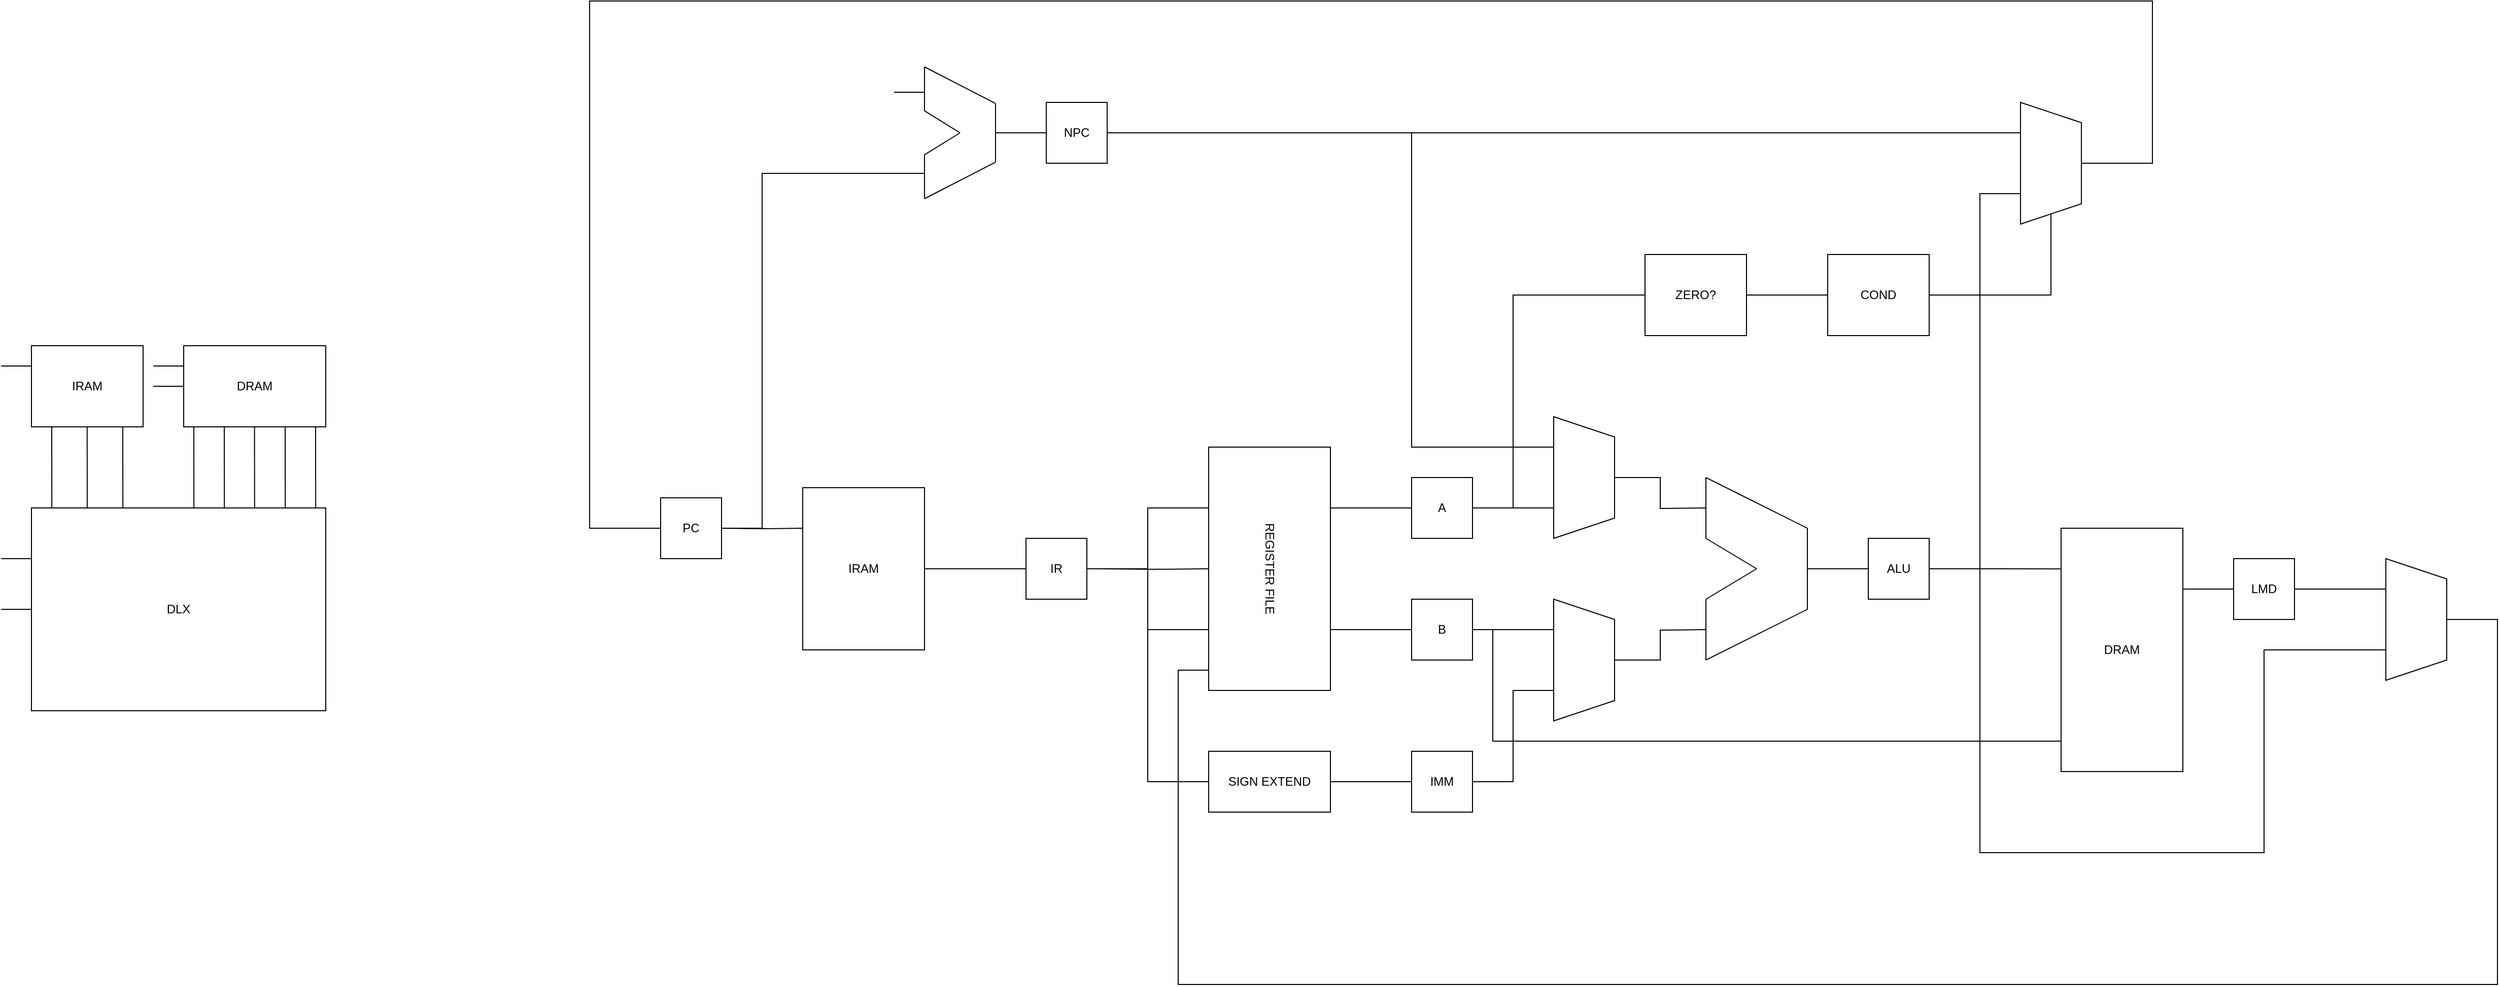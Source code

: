 <mxfile version="13.7.1" type="github"><diagram id="jrDMd2VkX8Fc1aG8_HDz" name="Page-1"><mxGraphModel dx="1796" dy="1690" grid="1" gridSize="10" guides="1" tooltips="1" connect="1" arrows="1" fold="1" page="1" pageScale="1" pageWidth="850" pageHeight="1100" math="0" shadow="0"><root><mxCell id="0"/><mxCell id="1" parent="0"/><mxCell id="dThmx-n3adpbhEAnUbLH-11" style="edgeStyle=orthogonalEdgeStyle;rounded=0;orthogonalLoop=1;jettySize=auto;html=1;entryX=0;entryY=0.25;entryDx=0;entryDy=0;endArrow=none;endFill=0;" parent="1" target="dThmx-n3adpbhEAnUbLH-4" edge="1"><mxGeometry relative="1" as="geometry"><mxPoint x="-830" y="230" as="sourcePoint"/></mxGeometry></mxCell><mxCell id="dThmx-n3adpbhEAnUbLH-12" style="edgeStyle=orthogonalEdgeStyle;rounded=0;orthogonalLoop=1;jettySize=auto;html=1;entryX=0;entryY=0.5;entryDx=0;entryDy=0;endArrow=none;endFill=0;" parent="1" target="dThmx-n3adpbhEAnUbLH-4" edge="1"><mxGeometry relative="1" as="geometry"><mxPoint x="-830" y="280" as="sourcePoint"/></mxGeometry></mxCell><mxCell id="dThmx-n3adpbhEAnUbLH-4" value="DLX" style="rounded=0;whiteSpace=wrap;html=1;" parent="1" vertex="1"><mxGeometry x="-800" y="180" width="290" height="200" as="geometry"/></mxCell><mxCell id="dThmx-n3adpbhEAnUbLH-5" value="IRAM" style="rounded=0;whiteSpace=wrap;html=1;rotation=0;" parent="1" vertex="1"><mxGeometry x="-800" y="20" width="110" height="80" as="geometry"/></mxCell><mxCell id="dThmx-n3adpbhEAnUbLH-15" style="edgeStyle=orthogonalEdgeStyle;rounded=0;orthogonalLoop=1;jettySize=auto;html=1;exitX=0;exitY=0.25;exitDx=0;exitDy=0;entryX=0;entryY=0.25;entryDx=0;entryDy=0;endArrow=none;endFill=0;" parent="1" target="dThmx-n3adpbhEAnUbLH-6" edge="1"><mxGeometry relative="1" as="geometry"><mxPoint x="-680" y="40" as="sourcePoint"/></mxGeometry></mxCell><mxCell id="dThmx-n3adpbhEAnUbLH-16" style="edgeStyle=orthogonalEdgeStyle;rounded=0;orthogonalLoop=1;jettySize=auto;html=1;exitX=0;exitY=0.5;exitDx=0;exitDy=0;entryX=0;entryY=0.5;entryDx=0;entryDy=0;endArrow=none;endFill=0;" parent="1" target="dThmx-n3adpbhEAnUbLH-6" edge="1"><mxGeometry relative="1" as="geometry"><mxPoint x="-680" y="60" as="sourcePoint"/></mxGeometry></mxCell><mxCell id="dThmx-n3adpbhEAnUbLH-6" value="DRAM" style="rounded=0;whiteSpace=wrap;html=1;rotation=0;" parent="1" vertex="1"><mxGeometry x="-650" y="20" width="140" height="80" as="geometry"/></mxCell><mxCell id="dThmx-n3adpbhEAnUbLH-26" style="edgeStyle=orthogonalEdgeStyle;rounded=0;orthogonalLoop=1;jettySize=auto;html=1;exitX=0.158;exitY=1;exitDx=0;exitDy=0;entryX=0.068;entryY=0;entryDx=0;entryDy=0;entryPerimeter=0;endArrow=none;endFill=0;exitPerimeter=0;" parent="1" edge="1"><mxGeometry relative="1" as="geometry"><mxPoint x="-640" y="100" as="sourcePoint"/><mxPoint x="-639.92" y="180" as="targetPoint"/><Array as="points"><mxPoint x="-640" y="120"/><mxPoint x="-640" y="120"/></Array></mxGeometry></mxCell><mxCell id="dThmx-n3adpbhEAnUbLH-27" style="edgeStyle=orthogonalEdgeStyle;rounded=0;orthogonalLoop=1;jettySize=auto;html=1;exitX=0.158;exitY=1;exitDx=0;exitDy=0;entryX=0.068;entryY=0;entryDx=0;entryDy=0;entryPerimeter=0;endArrow=none;endFill=0;exitPerimeter=0;" parent="1" edge="1"><mxGeometry relative="1" as="geometry"><mxPoint x="-610" y="100" as="sourcePoint"/><mxPoint x="-609.92" y="180" as="targetPoint"/><Array as="points"><mxPoint x="-610" y="120"/><mxPoint x="-610" y="120"/></Array></mxGeometry></mxCell><mxCell id="dThmx-n3adpbhEAnUbLH-28" style="edgeStyle=orthogonalEdgeStyle;rounded=0;orthogonalLoop=1;jettySize=auto;html=1;exitX=0.158;exitY=1;exitDx=0;exitDy=0;entryX=0.068;entryY=0;entryDx=0;entryDy=0;entryPerimeter=0;endArrow=none;endFill=0;exitPerimeter=0;" parent="1" edge="1"><mxGeometry relative="1" as="geometry"><mxPoint x="-580.2" y="100" as="sourcePoint"/><mxPoint x="-580.12" y="180" as="targetPoint"/><Array as="points"><mxPoint x="-580.2" y="120"/><mxPoint x="-580.2" y="120"/></Array></mxGeometry></mxCell><mxCell id="dThmx-n3adpbhEAnUbLH-29" style="edgeStyle=orthogonalEdgeStyle;rounded=0;orthogonalLoop=1;jettySize=auto;html=1;exitX=0.158;exitY=1;exitDx=0;exitDy=0;entryX=0.068;entryY=0;entryDx=0;entryDy=0;entryPerimeter=0;endArrow=none;endFill=0;exitPerimeter=0;" parent="1" edge="1"><mxGeometry relative="1" as="geometry"><mxPoint x="-550" y="100" as="sourcePoint"/><mxPoint x="-549.92" y="180" as="targetPoint"/><Array as="points"><mxPoint x="-550" y="120"/><mxPoint x="-550" y="120"/></Array></mxGeometry></mxCell><mxCell id="dThmx-n3adpbhEAnUbLH-30" style="edgeStyle=orthogonalEdgeStyle;rounded=0;orthogonalLoop=1;jettySize=auto;html=1;exitX=0.158;exitY=1;exitDx=0;exitDy=0;entryX=0.068;entryY=0;entryDx=0;entryDy=0;entryPerimeter=0;endArrow=none;endFill=0;exitPerimeter=0;" parent="1" edge="1"><mxGeometry relative="1" as="geometry"><mxPoint x="-520" y="100" as="sourcePoint"/><mxPoint x="-519.92" y="180" as="targetPoint"/><Array as="points"><mxPoint x="-520" y="120"/><mxPoint x="-520" y="120"/></Array></mxGeometry></mxCell><mxCell id="dThmx-n3adpbhEAnUbLH-37" style="edgeStyle=orthogonalEdgeStyle;rounded=0;orthogonalLoop=1;jettySize=auto;html=1;exitX=0.158;exitY=1;exitDx=0;exitDy=0;entryX=0.068;entryY=0;entryDx=0;entryDy=0;entryPerimeter=0;endArrow=none;endFill=0;exitPerimeter=0;" parent="1" edge="1"><mxGeometry relative="1" as="geometry"><mxPoint x="-780" y="100" as="sourcePoint"/><mxPoint x="-779.92" y="180" as="targetPoint"/><Array as="points"><mxPoint x="-780" y="120"/><mxPoint x="-780" y="120"/></Array></mxGeometry></mxCell><mxCell id="dThmx-n3adpbhEAnUbLH-38" style="edgeStyle=orthogonalEdgeStyle;rounded=0;orthogonalLoop=1;jettySize=auto;html=1;exitX=0.158;exitY=1;exitDx=0;exitDy=0;entryX=0.068;entryY=0;entryDx=0;entryDy=0;entryPerimeter=0;endArrow=none;endFill=0;exitPerimeter=0;" parent="1" edge="1"><mxGeometry relative="1" as="geometry"><mxPoint x="-710" y="100" as="sourcePoint"/><mxPoint x="-709.92" y="180" as="targetPoint"/><Array as="points"><mxPoint x="-710" y="120"/><mxPoint x="-710" y="120"/></Array></mxGeometry></mxCell><mxCell id="dThmx-n3adpbhEAnUbLH-39" style="edgeStyle=orthogonalEdgeStyle;rounded=0;orthogonalLoop=1;jettySize=auto;html=1;exitX=0.158;exitY=1;exitDx=0;exitDy=0;entryX=0.068;entryY=0;entryDx=0;entryDy=0;entryPerimeter=0;endArrow=none;endFill=0;exitPerimeter=0;" parent="1" edge="1"><mxGeometry relative="1" as="geometry"><mxPoint x="-745.12" y="100" as="sourcePoint"/><mxPoint x="-745.04" y="180" as="targetPoint"/><Array as="points"><mxPoint x="-745.12" y="120"/><mxPoint x="-745.12" y="120"/></Array></mxGeometry></mxCell><mxCell id="dThmx-n3adpbhEAnUbLH-41" style="edgeStyle=orthogonalEdgeStyle;rounded=0;orthogonalLoop=1;jettySize=auto;html=1;entryX=0;entryY=0.25;entryDx=0;entryDy=0;endArrow=none;endFill=0;" parent="1" edge="1"><mxGeometry relative="1" as="geometry"><mxPoint x="-800" y="40" as="targetPoint"/><mxPoint x="-830" y="40" as="sourcePoint"/></mxGeometry></mxCell><mxCell id="dThmx-n3adpbhEAnUbLH-45" style="edgeStyle=orthogonalEdgeStyle;rounded=0;orthogonalLoop=1;jettySize=auto;html=1;exitX=1;exitY=0.25;exitDx=0;exitDy=0;entryX=0;entryY=0.25;entryDx=0;entryDy=0;endArrow=none;endFill=0;" parent="1" target="dThmx-n3adpbhEAnUbLH-43" edge="1"><mxGeometry relative="1" as="geometry"><mxPoint x="-120" y="200" as="sourcePoint"/></mxGeometry></mxCell><mxCell id="dThmx-n3adpbhEAnUbLH-46" style="edgeStyle=orthogonalEdgeStyle;rounded=0;orthogonalLoop=1;jettySize=auto;html=1;exitX=1;exitY=0.5;exitDx=0;exitDy=0;entryX=0;entryY=0.5;entryDx=0;entryDy=0;endArrow=none;endFill=0;" parent="1" source="dThmx-n3adpbhEAnUbLH-43" target="dThmx-n3adpbhEAnUbLH-129" edge="1"><mxGeometry relative="1" as="geometry"><mxPoint x="170" y="240" as="targetPoint"/></mxGeometry></mxCell><mxCell id="dThmx-n3adpbhEAnUbLH-43" value="IRAM" style="rounded=0;whiteSpace=wrap;html=1;" parent="1" vertex="1"><mxGeometry x="-40" y="160" width="120" height="160" as="geometry"/></mxCell><mxCell id="dThmx-n3adpbhEAnUbLH-55" style="edgeStyle=orthogonalEdgeStyle;rounded=0;orthogonalLoop=1;jettySize=auto;html=1;exitX=1;exitY=0.5;exitDx=0;exitDy=0;entryX=0.25;entryY=1;entryDx=0;entryDy=0;endArrow=none;endFill=0;" parent="1" target="dThmx-n3adpbhEAnUbLH-52" edge="1"><mxGeometry relative="1" as="geometry"><mxPoint x="250" y="240" as="sourcePoint"/><Array as="points"><mxPoint x="300" y="240"/><mxPoint x="300" y="180"/></Array></mxGeometry></mxCell><mxCell id="dThmx-n3adpbhEAnUbLH-56" style="edgeStyle=orthogonalEdgeStyle;rounded=0;orthogonalLoop=1;jettySize=auto;html=1;exitX=1;exitY=0.5;exitDx=0;exitDy=0;entryX=0.5;entryY=1;entryDx=0;entryDy=0;endArrow=none;endFill=0;" parent="1" target="dThmx-n3adpbhEAnUbLH-52" edge="1"><mxGeometry relative="1" as="geometry"><mxPoint x="250" y="240" as="sourcePoint"/></mxGeometry></mxCell><mxCell id="dThmx-n3adpbhEAnUbLH-57" style="edgeStyle=orthogonalEdgeStyle;rounded=0;orthogonalLoop=1;jettySize=auto;html=1;exitX=1;exitY=0.5;exitDx=0;exitDy=0;entryX=0.75;entryY=1;entryDx=0;entryDy=0;endArrow=none;endFill=0;" parent="1" target="dThmx-n3adpbhEAnUbLH-52" edge="1"><mxGeometry relative="1" as="geometry"><mxPoint x="250" y="240" as="sourcePoint"/><Array as="points"><mxPoint x="300" y="240"/><mxPoint x="300" y="300"/></Array></mxGeometry></mxCell><mxCell id="dThmx-n3adpbhEAnUbLH-58" style="edgeStyle=orthogonalEdgeStyle;rounded=0;orthogonalLoop=1;jettySize=auto;html=1;exitX=1;exitY=0.5;exitDx=0;exitDy=0;entryX=0;entryY=0.5;entryDx=0;entryDy=0;endArrow=none;endFill=0;" parent="1" source="dThmx-n3adpbhEAnUbLH-129" target="dThmx-n3adpbhEAnUbLH-54" edge="1"><mxGeometry relative="1" as="geometry"><mxPoint x="250" y="240" as="sourcePoint"/><Array as="points"><mxPoint x="300" y="240"/><mxPoint x="300" y="450"/></Array></mxGeometry></mxCell><mxCell id="dThmx-n3adpbhEAnUbLH-48" style="edgeStyle=orthogonalEdgeStyle;rounded=0;orthogonalLoop=1;jettySize=auto;html=1;endArrow=none;endFill=0;" parent="1" edge="1"><mxGeometry relative="1" as="geometry"><mxPoint x="50" y="-230" as="targetPoint"/><mxPoint x="80" y="-230" as="sourcePoint"/></mxGeometry></mxCell><mxCell id="dThmx-n3adpbhEAnUbLH-64" style="edgeStyle=orthogonalEdgeStyle;rounded=0;orthogonalLoop=1;jettySize=auto;html=1;exitX=0.75;exitY=0;exitDx=0;exitDy=0;entryX=0;entryY=0.5;entryDx=0;entryDy=0;endArrow=none;endFill=0;" parent="1" source="dThmx-n3adpbhEAnUbLH-52" target="dThmx-n3adpbhEAnUbLH-60" edge="1"><mxGeometry relative="1" as="geometry"/></mxCell><mxCell id="dThmx-n3adpbhEAnUbLH-65" style="edgeStyle=orthogonalEdgeStyle;rounded=0;orthogonalLoop=1;jettySize=auto;html=1;exitX=0.25;exitY=0;exitDx=0;exitDy=0;entryX=0;entryY=0.5;entryDx=0;entryDy=0;endArrow=none;endFill=0;" parent="1" source="dThmx-n3adpbhEAnUbLH-52" target="dThmx-n3adpbhEAnUbLH-61" edge="1"><mxGeometry relative="1" as="geometry"/></mxCell><mxCell id="dThmx-n3adpbhEAnUbLH-155" style="edgeStyle=orthogonalEdgeStyle;rounded=0;orthogonalLoop=1;jettySize=auto;html=1;exitX=0.75;exitY=1;exitDx=0;exitDy=0;entryX=0.5;entryY=0;entryDx=0;entryDy=0;endArrow=none;endFill=0;" parent="1" source="dThmx-n3adpbhEAnUbLH-52" target="dThmx-n3adpbhEAnUbLH-151" edge="1"><mxGeometry relative="1" as="geometry"><Array as="points"><mxPoint x="360" y="340"/><mxPoint x="330" y="340"/><mxPoint x="330" y="650"/><mxPoint x="1630" y="650"/><mxPoint x="1630" y="290"/></Array></mxGeometry></mxCell><mxCell id="dThmx-n3adpbhEAnUbLH-52" value="REGISTER FILE" style="rounded=0;whiteSpace=wrap;html=1;rotation=90;" parent="1" vertex="1"><mxGeometry x="300" y="180" width="240" height="120" as="geometry"/></mxCell><mxCell id="dThmx-n3adpbhEAnUbLH-63" style="edgeStyle=orthogonalEdgeStyle;rounded=0;orthogonalLoop=1;jettySize=auto;html=1;exitX=1;exitY=0.5;exitDx=0;exitDy=0;entryX=0;entryY=0.5;entryDx=0;entryDy=0;endArrow=none;endFill=0;" parent="1" source="dThmx-n3adpbhEAnUbLH-54" target="dThmx-n3adpbhEAnUbLH-62" edge="1"><mxGeometry relative="1" as="geometry"/></mxCell><mxCell id="dThmx-n3adpbhEAnUbLH-54" value="SIGN EXTEND" style="rounded=0;whiteSpace=wrap;html=1;" parent="1" vertex="1"><mxGeometry x="360" y="420" width="120" height="60" as="geometry"/></mxCell><mxCell id="dThmx-n3adpbhEAnUbLH-70" style="edgeStyle=orthogonalEdgeStyle;rounded=0;orthogonalLoop=1;jettySize=auto;html=1;exitX=1;exitY=0.5;exitDx=0;exitDy=0;entryX=0.25;entryY=1;entryDx=0;entryDy=0;endArrow=none;endFill=0;" parent="1" source="dThmx-n3adpbhEAnUbLH-60" target="dThmx-n3adpbhEAnUbLH-69" edge="1"><mxGeometry relative="1" as="geometry"/></mxCell><mxCell id="dThmx-n3adpbhEAnUbLH-146" style="edgeStyle=orthogonalEdgeStyle;rounded=0;orthogonalLoop=1;jettySize=auto;html=1;exitX=1;exitY=0.5;exitDx=0;exitDy=0;entryX=0;entryY=0.75;entryDx=0;entryDy=0;endArrow=none;endFill=0;" parent="1" source="dThmx-n3adpbhEAnUbLH-60" target="dThmx-n3adpbhEAnUbLH-144" edge="1"><mxGeometry relative="1" as="geometry"><Array as="points"><mxPoint x="640" y="300"/><mxPoint x="640" y="410"/><mxPoint x="1200" y="410"/></Array></mxGeometry></mxCell><mxCell id="dThmx-n3adpbhEAnUbLH-60" value="B" style="rounded=0;whiteSpace=wrap;html=1;" parent="1" vertex="1"><mxGeometry x="560" y="270" width="60" height="60" as="geometry"/></mxCell><mxCell id="dThmx-n3adpbhEAnUbLH-68" style="edgeStyle=orthogonalEdgeStyle;rounded=0;orthogonalLoop=1;jettySize=auto;html=1;exitX=1;exitY=0.5;exitDx=0;exitDy=0;entryX=0.75;entryY=1;entryDx=0;entryDy=0;endArrow=none;endFill=0;" parent="1" source="dThmx-n3adpbhEAnUbLH-61" target="dThmx-n3adpbhEAnUbLH-67" edge="1"><mxGeometry relative="1" as="geometry"/></mxCell><mxCell id="dThmx-n3adpbhEAnUbLH-61" value="A" style="rounded=0;whiteSpace=wrap;html=1;" parent="1" vertex="1"><mxGeometry x="560" y="150" width="60" height="60" as="geometry"/></mxCell><mxCell id="dThmx-n3adpbhEAnUbLH-72" style="edgeStyle=orthogonalEdgeStyle;rounded=0;orthogonalLoop=1;jettySize=auto;html=1;entryX=0.75;entryY=1;entryDx=0;entryDy=0;endArrow=none;endFill=0;" parent="1" source="dThmx-n3adpbhEAnUbLH-62" target="dThmx-n3adpbhEAnUbLH-69" edge="1"><mxGeometry relative="1" as="geometry"/></mxCell><mxCell id="dThmx-n3adpbhEAnUbLH-62" value="IMM" style="rounded=0;whiteSpace=wrap;html=1;" parent="1" vertex="1"><mxGeometry x="560" y="420" width="60" height="60" as="geometry"/></mxCell><mxCell id="dThmx-n3adpbhEAnUbLH-108" style="edgeStyle=orthogonalEdgeStyle;rounded=0;orthogonalLoop=1;jettySize=auto;html=1;exitX=0.5;exitY=0;exitDx=0;exitDy=0;endArrow=none;endFill=0;" parent="1" source="dThmx-n3adpbhEAnUbLH-67" edge="1"><mxGeometry relative="1" as="geometry"><mxPoint x="850" y="180" as="targetPoint"/></mxGeometry></mxCell><mxCell id="dThmx-n3adpbhEAnUbLH-67" value="" style="shape=trapezoid;perimeter=trapezoidPerimeter;whiteSpace=wrap;html=1;fixedSize=1;rotation=90;" parent="1" vertex="1"><mxGeometry x="670" y="120" width="120" height="60" as="geometry"/></mxCell><mxCell id="dThmx-n3adpbhEAnUbLH-109" style="edgeStyle=orthogonalEdgeStyle;rounded=0;orthogonalLoop=1;jettySize=auto;html=1;exitX=0.5;exitY=0;exitDx=0;exitDy=0;endArrow=none;endFill=0;" parent="1" source="dThmx-n3adpbhEAnUbLH-69" edge="1"><mxGeometry relative="1" as="geometry"><mxPoint x="850" y="300" as="targetPoint"/></mxGeometry></mxCell><mxCell id="dThmx-n3adpbhEAnUbLH-69" value="" style="shape=trapezoid;perimeter=trapezoidPerimeter;whiteSpace=wrap;html=1;fixedSize=1;rotation=90;" parent="1" vertex="1"><mxGeometry x="670" y="300" width="120" height="60" as="geometry"/></mxCell><mxCell id="dThmx-n3adpbhEAnUbLH-76" style="edgeStyle=orthogonalEdgeStyle;rounded=0;orthogonalLoop=1;jettySize=auto;html=1;exitX=0;exitY=0.5;exitDx=0;exitDy=0;entryX=1;entryY=0.5;entryDx=0;entryDy=0;endArrow=none;endFill=0;" parent="1" source="dThmx-n3adpbhEAnUbLH-75" target="dThmx-n3adpbhEAnUbLH-61" edge="1"><mxGeometry relative="1" as="geometry"><Array as="points"><mxPoint x="660" y="-30"/><mxPoint x="660" y="180"/></Array></mxGeometry></mxCell><mxCell id="dThmx-n3adpbhEAnUbLH-78" style="edgeStyle=orthogonalEdgeStyle;rounded=0;orthogonalLoop=1;jettySize=auto;html=1;exitX=1;exitY=0.5;exitDx=0;exitDy=0;entryX=0;entryY=0.5;entryDx=0;entryDy=0;endArrow=none;endFill=0;" parent="1" source="dThmx-n3adpbhEAnUbLH-75" target="dThmx-n3adpbhEAnUbLH-77" edge="1"><mxGeometry relative="1" as="geometry"/></mxCell><mxCell id="dThmx-n3adpbhEAnUbLH-75" value="ZERO?" style="rounded=0;whiteSpace=wrap;html=1;" parent="1" vertex="1"><mxGeometry x="790" y="-70" width="100" height="80" as="geometry"/></mxCell><mxCell id="dThmx-n3adpbhEAnUbLH-115" style="edgeStyle=orthogonalEdgeStyle;rounded=0;orthogonalLoop=1;jettySize=auto;html=1;exitX=1;exitY=0.5;exitDx=0;exitDy=0;entryX=1;entryY=0.5;entryDx=0;entryDy=0;endArrow=none;endFill=0;" parent="1" source="dThmx-n3adpbhEAnUbLH-77" target="dThmx-n3adpbhEAnUbLH-113" edge="1"><mxGeometry relative="1" as="geometry"/></mxCell><mxCell id="dThmx-n3adpbhEAnUbLH-77" value="COND" style="rounded=0;whiteSpace=wrap;html=1;" parent="1" vertex="1"><mxGeometry x="970" y="-70" width="100" height="80" as="geometry"/></mxCell><mxCell id="dThmx-n3adpbhEAnUbLH-103" value="" style="group;rounded=0;connectable=1;" parent="1" vertex="1" connectable="0"><mxGeometry x="850" y="150" width="100" height="180" as="geometry"/></mxCell><mxCell id="dThmx-n3adpbhEAnUbLH-102" value="" style="group" parent="dThmx-n3adpbhEAnUbLH-103" vertex="1" connectable="0"><mxGeometry width="100" height="180" as="geometry"/></mxCell><mxCell id="dThmx-n3adpbhEAnUbLH-94" value="" style="endArrow=none;html=1;" parent="dThmx-n3adpbhEAnUbLH-102" edge="1"><mxGeometry width="50" height="50" relative="1" as="geometry"><mxPoint y="60" as="sourcePoint"/><mxPoint as="targetPoint"/></mxGeometry></mxCell><mxCell id="dThmx-n3adpbhEAnUbLH-96" value="" style="endArrow=none;html=1;" parent="dThmx-n3adpbhEAnUbLH-102" edge="1"><mxGeometry width="50" height="50" relative="1" as="geometry"><mxPoint y="180" as="sourcePoint"/><mxPoint y="120" as="targetPoint"/></mxGeometry></mxCell><mxCell id="dThmx-n3adpbhEAnUbLH-97" value="" style="endArrow=none;html=1;" parent="dThmx-n3adpbhEAnUbLH-102" edge="1"><mxGeometry width="50" height="50" relative="1" as="geometry"><mxPoint x="100" y="130" as="sourcePoint"/><mxPoint x="100" y="50" as="targetPoint"/></mxGeometry></mxCell><mxCell id="dThmx-n3adpbhEAnUbLH-98" value="" style="endArrow=none;html=1;" parent="dThmx-n3adpbhEAnUbLH-102" edge="1"><mxGeometry width="50" height="50" relative="1" as="geometry"><mxPoint as="sourcePoint"/><mxPoint x="100" y="50" as="targetPoint"/></mxGeometry></mxCell><mxCell id="dThmx-n3adpbhEAnUbLH-99" value="" style="endArrow=none;html=1;" parent="dThmx-n3adpbhEAnUbLH-102" edge="1"><mxGeometry width="50" height="50" relative="1" as="geometry"><mxPoint y="180" as="sourcePoint"/><mxPoint x="100" y="130" as="targetPoint"/></mxGeometry></mxCell><mxCell id="dThmx-n3adpbhEAnUbLH-100" value="" style="endArrow=none;html=1;" parent="dThmx-n3adpbhEAnUbLH-102" edge="1"><mxGeometry width="50" height="50" relative="1" as="geometry"><mxPoint y="120" as="sourcePoint"/><mxPoint x="50" y="90" as="targetPoint"/></mxGeometry></mxCell><mxCell id="dThmx-n3adpbhEAnUbLH-101" value="" style="endArrow=none;html=1;" parent="dThmx-n3adpbhEAnUbLH-102" edge="1"><mxGeometry width="50" height="50" relative="1" as="geometry"><mxPoint y="60" as="sourcePoint"/><mxPoint x="50" y="90" as="targetPoint"/></mxGeometry></mxCell><mxCell id="dThmx-n3adpbhEAnUbLH-112" style="edgeStyle=orthogonalEdgeStyle;rounded=0;orthogonalLoop=1;jettySize=auto;html=1;exitX=0;exitY=0.5;exitDx=0;exitDy=0;entryX=1;entryY=0.5;entryDx=0;entryDy=0;endArrow=none;endFill=0;" parent="1" source="dThmx-n3adpbhEAnUbLH-111" target="dThmx-n3adpbhEAnUbLH-103" edge="1"><mxGeometry relative="1" as="geometry"/></mxCell><mxCell id="dThmx-n3adpbhEAnUbLH-114" style="edgeStyle=orthogonalEdgeStyle;rounded=0;orthogonalLoop=1;jettySize=auto;html=1;exitX=1;exitY=0.5;exitDx=0;exitDy=0;entryX=0.75;entryY=1;entryDx=0;entryDy=0;endArrow=none;endFill=0;" parent="1" source="dThmx-n3adpbhEAnUbLH-111" target="dThmx-n3adpbhEAnUbLH-113" edge="1"><mxGeometry relative="1" as="geometry"><Array as="points"><mxPoint x="1120" y="240"/><mxPoint x="1120" y="-130"/></Array></mxGeometry></mxCell><mxCell id="dThmx-n3adpbhEAnUbLH-147" style="edgeStyle=orthogonalEdgeStyle;rounded=0;orthogonalLoop=1;jettySize=auto;html=1;exitX=1;exitY=0.5;exitDx=0;exitDy=0;entryX=0.083;entryY=0.167;entryDx=0;entryDy=0;entryPerimeter=0;endArrow=none;endFill=0;" parent="1" source="dThmx-n3adpbhEAnUbLH-111" target="dThmx-n3adpbhEAnUbLH-144" edge="1"><mxGeometry relative="1" as="geometry"/></mxCell><mxCell id="dThmx-n3adpbhEAnUbLH-153" style="edgeStyle=orthogonalEdgeStyle;rounded=0;orthogonalLoop=1;jettySize=auto;html=1;exitX=1;exitY=0.5;exitDx=0;exitDy=0;entryX=0.75;entryY=1;entryDx=0;entryDy=0;endArrow=none;endFill=0;" parent="1" source="dThmx-n3adpbhEAnUbLH-111" target="dThmx-n3adpbhEAnUbLH-151" edge="1"><mxGeometry relative="1" as="geometry"><Array as="points"><mxPoint x="1120" y="240"/><mxPoint x="1120" y="520"/><mxPoint x="1400" y="520"/><mxPoint x="1400" y="320"/></Array></mxGeometry></mxCell><mxCell id="dThmx-n3adpbhEAnUbLH-111" value="ALU" style="rounded=0;whiteSpace=wrap;html=1;" parent="1" vertex="1"><mxGeometry x="1010" y="210" width="60" height="60" as="geometry"/></mxCell><mxCell id="dThmx-n3adpbhEAnUbLH-143" style="edgeStyle=orthogonalEdgeStyle;rounded=0;orthogonalLoop=1;jettySize=auto;html=1;exitX=0.5;exitY=0;exitDx=0;exitDy=0;entryX=0;entryY=0.5;entryDx=0;entryDy=0;endArrow=none;endFill=0;" parent="1" source="dThmx-n3adpbhEAnUbLH-113" target="dThmx-n3adpbhEAnUbLH-130" edge="1"><mxGeometry relative="1" as="geometry"><Array as="points"><mxPoint x="1290" y="-160"/><mxPoint x="1290" y="-320"/><mxPoint x="-250" y="-320"/><mxPoint x="-250" y="200"/></Array></mxGeometry></mxCell><mxCell id="dThmx-n3adpbhEAnUbLH-113" value="" style="shape=trapezoid;perimeter=trapezoidPerimeter;whiteSpace=wrap;html=1;fixedSize=1;rotation=90;" parent="1" vertex="1"><mxGeometry x="1130" y="-190" width="120" height="60" as="geometry"/></mxCell><mxCell id="dThmx-n3adpbhEAnUbLH-127" style="edgeStyle=orthogonalEdgeStyle;rounded=0;orthogonalLoop=1;jettySize=auto;html=1;exitX=1;exitY=0.5;exitDx=0;exitDy=0;entryX=0.25;entryY=1;entryDx=0;entryDy=0;endArrow=none;endFill=0;" parent="1" source="dThmx-n3adpbhEAnUbLH-126" target="dThmx-n3adpbhEAnUbLH-113" edge="1"><mxGeometry relative="1" as="geometry"/></mxCell><mxCell id="dThmx-n3adpbhEAnUbLH-128" style="edgeStyle=orthogonalEdgeStyle;rounded=0;orthogonalLoop=1;jettySize=auto;html=1;exitX=1;exitY=0.5;exitDx=0;exitDy=0;entryX=0.25;entryY=1;entryDx=0;entryDy=0;endArrow=none;endFill=0;" parent="1" source="dThmx-n3adpbhEAnUbLH-126" target="dThmx-n3adpbhEAnUbLH-67" edge="1"><mxGeometry relative="1" as="geometry"><Array as="points"><mxPoint x="560" y="-190"/><mxPoint x="560" y="120"/></Array></mxGeometry></mxCell><mxCell id="dThmx-n3adpbhEAnUbLH-140" style="edgeStyle=orthogonalEdgeStyle;rounded=0;orthogonalLoop=1;jettySize=auto;html=1;exitX=0;exitY=0.5;exitDx=0;exitDy=0;endArrow=none;endFill=0;" parent="1" source="dThmx-n3adpbhEAnUbLH-126" target="dThmx-n3adpbhEAnUbLH-131" edge="1"><mxGeometry relative="1" as="geometry"/></mxCell><mxCell id="dThmx-n3adpbhEAnUbLH-126" value="NPC" style="rounded=0;whiteSpace=wrap;html=1;" parent="1" vertex="1"><mxGeometry x="200" y="-220" width="60" height="60" as="geometry"/></mxCell><mxCell id="dThmx-n3adpbhEAnUbLH-129" value="IR" style="rounded=0;whiteSpace=wrap;html=1;" parent="1" vertex="1"><mxGeometry x="180" y="210" width="60" height="60" as="geometry"/></mxCell><mxCell id="dThmx-n3adpbhEAnUbLH-142" style="edgeStyle=orthogonalEdgeStyle;rounded=0;orthogonalLoop=1;jettySize=auto;html=1;exitX=1;exitY=0.5;exitDx=0;exitDy=0;endArrow=none;endFill=0;" parent="1" source="dThmx-n3adpbhEAnUbLH-130" edge="1"><mxGeometry relative="1" as="geometry"><mxPoint x="80" y="-160" as="targetPoint"/><Array as="points"><mxPoint x="-80" y="200"/><mxPoint x="-80" y="-150"/><mxPoint x="80" y="-150"/></Array></mxGeometry></mxCell><mxCell id="dThmx-n3adpbhEAnUbLH-130" value="PC" style="rounded=0;whiteSpace=wrap;html=1;" parent="1" vertex="1"><mxGeometry x="-180" y="170" width="60" height="60" as="geometry"/></mxCell><mxCell id="dThmx-n3adpbhEAnUbLH-131" value="" style="group;rounded=0;connectable=1;" parent="1" vertex="1" connectable="0"><mxGeometry x="80" y="-255" width="70" height="130" as="geometry"/></mxCell><mxCell id="dThmx-n3adpbhEAnUbLH-132" value="" style="group" parent="dThmx-n3adpbhEAnUbLH-131" vertex="1" connectable="0"><mxGeometry width="70" height="130" as="geometry"/></mxCell><mxCell id="dThmx-n3adpbhEAnUbLH-133" value="" style="endArrow=none;html=1;" parent="dThmx-n3adpbhEAnUbLH-132" edge="1"><mxGeometry width="50" height="50" relative="1" as="geometry"><mxPoint y="43.333" as="sourcePoint"/><mxPoint as="targetPoint"/></mxGeometry></mxCell><mxCell id="dThmx-n3adpbhEAnUbLH-134" value="" style="endArrow=none;html=1;" parent="dThmx-n3adpbhEAnUbLH-132" edge="1"><mxGeometry width="50" height="50" relative="1" as="geometry"><mxPoint y="130" as="sourcePoint"/><mxPoint y="86.667" as="targetPoint"/></mxGeometry></mxCell><mxCell id="dThmx-n3adpbhEAnUbLH-135" value="" style="endArrow=none;html=1;" parent="dThmx-n3adpbhEAnUbLH-132" edge="1"><mxGeometry width="50" height="50" relative="1" as="geometry"><mxPoint x="70" y="93.889" as="sourcePoint"/><mxPoint x="70" y="36.111" as="targetPoint"/></mxGeometry></mxCell><mxCell id="dThmx-n3adpbhEAnUbLH-136" value="" style="endArrow=none;html=1;" parent="dThmx-n3adpbhEAnUbLH-132" edge="1"><mxGeometry width="50" height="50" relative="1" as="geometry"><mxPoint as="sourcePoint"/><mxPoint x="70" y="36.111" as="targetPoint"/></mxGeometry></mxCell><mxCell id="dThmx-n3adpbhEAnUbLH-137" value="" style="endArrow=none;html=1;" parent="dThmx-n3adpbhEAnUbLH-132" edge="1"><mxGeometry width="50" height="50" relative="1" as="geometry"><mxPoint y="130" as="sourcePoint"/><mxPoint x="70" y="93.889" as="targetPoint"/></mxGeometry></mxCell><mxCell id="dThmx-n3adpbhEAnUbLH-138" value="" style="endArrow=none;html=1;" parent="dThmx-n3adpbhEAnUbLH-132" edge="1"><mxGeometry width="50" height="50" relative="1" as="geometry"><mxPoint y="86.667" as="sourcePoint"/><mxPoint x="35" y="65" as="targetPoint"/></mxGeometry></mxCell><mxCell id="dThmx-n3adpbhEAnUbLH-139" value="" style="endArrow=none;html=1;" parent="dThmx-n3adpbhEAnUbLH-132" edge="1"><mxGeometry width="50" height="50" relative="1" as="geometry"><mxPoint y="43.333" as="sourcePoint"/><mxPoint x="35" y="65" as="targetPoint"/></mxGeometry></mxCell><mxCell id="dThmx-n3adpbhEAnUbLH-149" style="edgeStyle=orthogonalEdgeStyle;rounded=0;orthogonalLoop=1;jettySize=auto;html=1;exitX=1;exitY=0.25;exitDx=0;exitDy=0;entryX=0;entryY=0.5;entryDx=0;entryDy=0;endArrow=none;endFill=0;" parent="1" source="dThmx-n3adpbhEAnUbLH-144" target="dThmx-n3adpbhEAnUbLH-148" edge="1"><mxGeometry relative="1" as="geometry"/></mxCell><mxCell id="dThmx-n3adpbhEAnUbLH-144" value="DRAM" style="rounded=0;whiteSpace=wrap;html=1;" parent="1" vertex="1"><mxGeometry x="1200" y="200" width="120" height="240" as="geometry"/></mxCell><mxCell id="dThmx-n3adpbhEAnUbLH-152" style="edgeStyle=orthogonalEdgeStyle;rounded=0;orthogonalLoop=1;jettySize=auto;html=1;exitX=1;exitY=0.5;exitDx=0;exitDy=0;entryX=0.25;entryY=1;entryDx=0;entryDy=0;endArrow=none;endFill=0;" parent="1" source="dThmx-n3adpbhEAnUbLH-148" target="dThmx-n3adpbhEAnUbLH-151" edge="1"><mxGeometry relative="1" as="geometry"/></mxCell><mxCell id="dThmx-n3adpbhEAnUbLH-148" value="LMD" style="rounded=0;whiteSpace=wrap;html=1;" parent="1" vertex="1"><mxGeometry x="1370" y="230" width="60" height="60" as="geometry"/></mxCell><mxCell id="dThmx-n3adpbhEAnUbLH-151" value="" style="shape=trapezoid;perimeter=trapezoidPerimeter;whiteSpace=wrap;html=1;fixedSize=1;rotation=90;" parent="1" vertex="1"><mxGeometry x="1490" y="260" width="120" height="60" as="geometry"/></mxCell></root></mxGraphModel></diagram></mxfile>